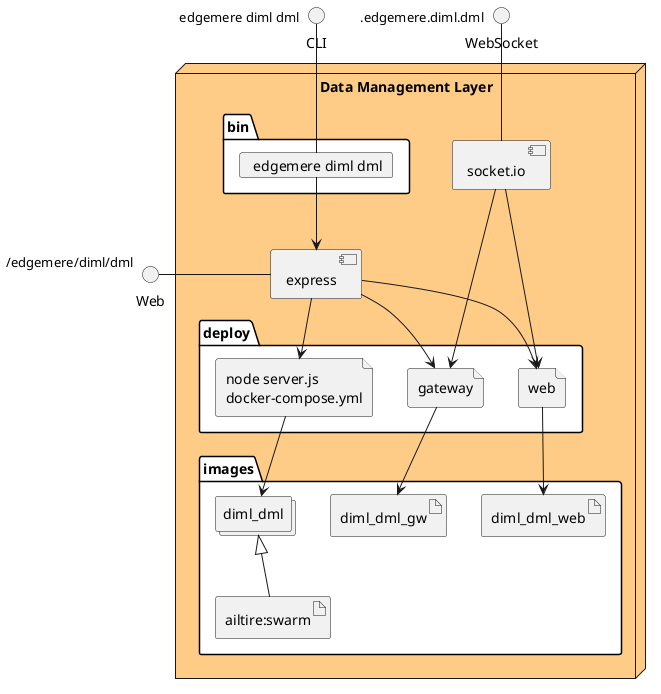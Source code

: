 @startuml
  interface CLI
  interface Web
  interface WebSocket
node "Data Management Layer" #ffcc88 {
  component express as REST
  component socket.io as socket
  folder bin #ffffff {
    card " edgemere diml dml" as binName
  }
  binName --> REST

  folder deploy #ffffff {
      file "node server.js\ndocker-compose.yml" as diml_dml_container
      REST --> diml_dml_container


    file "web" as web_container
    REST --> web_container
    socket ---> web_container

    file "gateway" as gateway_container
    REST --> gateway_container
    socket ---> gateway_container

  }
  folder images #ffffff {
    collections "diml_dml" as diml_dmlimage
    artifact "ailtire:swarm" as ailtireswarm
    diml_dmlimage <|-- ailtireswarm
    diml_dml_container --> diml_dmlimage


      artifact "diml_dml_web" as diml_dml_web
      web_container --> diml_dml_web

      artifact "diml_dml_gw" as diml_dml_gw
      gateway_container --> diml_dml_gw

  }
}
CLI " edgemere diml dml" -- binName
Web "/edgemere/diml/dml" - REST
WebSocket ".edgemere.diml.dml" -- socket

@enduml
